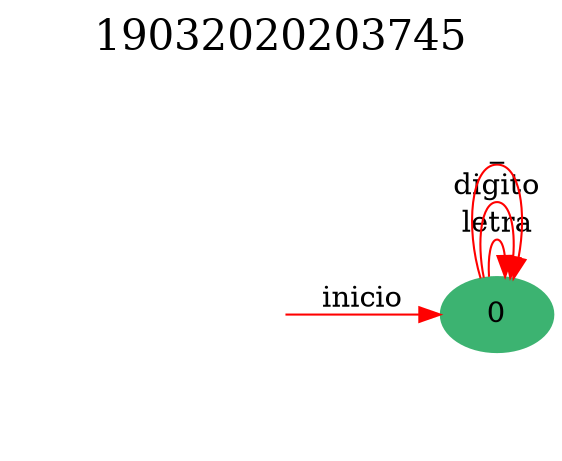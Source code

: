 digraph 19032020203745 {
	rankdir=LR;
	graph [label="19032020203745", labelloc=t, fontsize=20]; 
	node [style = filled,color = mediumseagreen]; 0;
	node [shape=circle];
	node [color=midnightblue,fontcolor=white];
	edge [color=red];
	secret_node [style=invis];
	secret_node -> 0 [label="inicio"];
	0 -> 0 [label="letra"];
	0 -> 0 [label="digito"];
	0 -> 0 [label="_"];
}